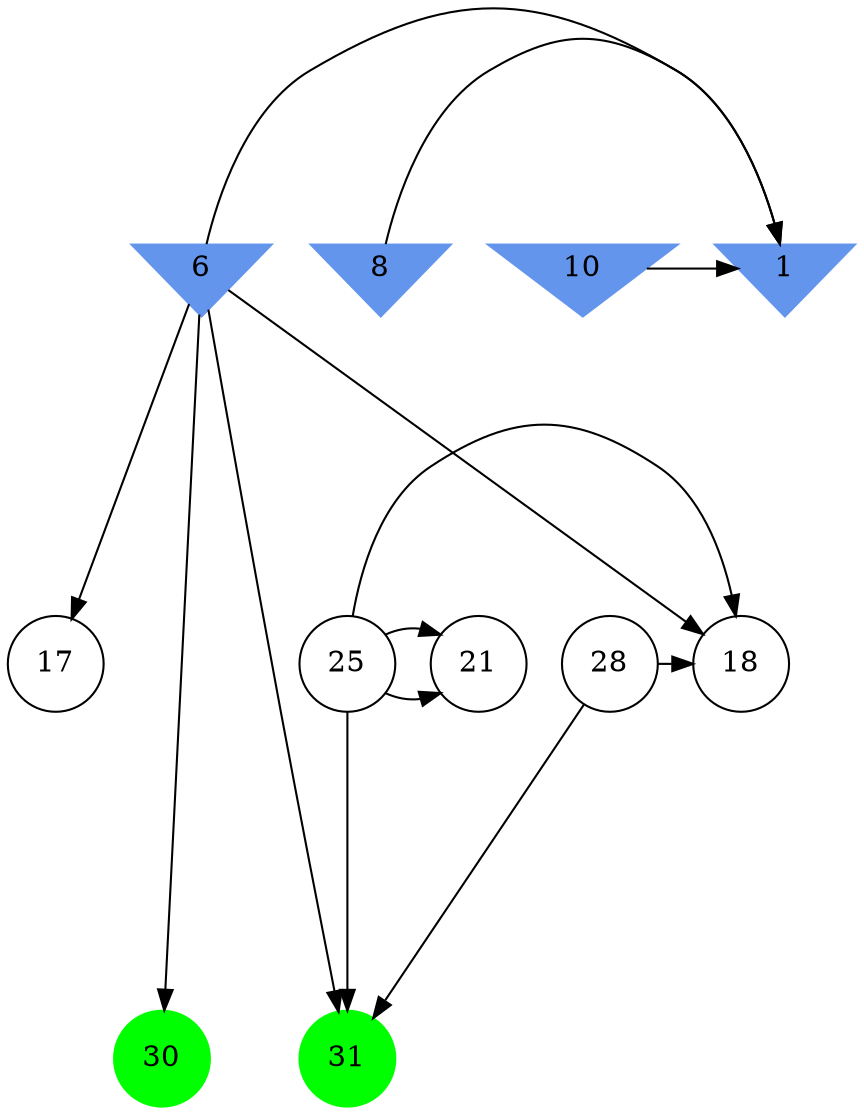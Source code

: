 digraph brain {
	ranksep=2.0;
	1 [shape=invtriangle,style=filled,color=cornflowerblue];
	6 [shape=invtriangle,style=filled,color=cornflowerblue];
	8 [shape=invtriangle,style=filled,color=cornflowerblue];
	10 [shape=invtriangle,style=filled,color=cornflowerblue];
	17 [shape=circle,color=black];
	18 [shape=circle,color=black];
	21 [shape=circle,color=black];
	25 [shape=circle,color=black];
	28 [shape=circle,color=black];
	30 [shape=circle,style=filled,color=green];
	31 [shape=circle,style=filled,color=green];
	6	->	17;
	6	->	30;
	25	->	21;
	25	->	21;
	8	->	1;
	6	->	1;
	10	->	1;
	6	->	31;
	6	->	18;
	28	->	31;
	28	->	18;
	25	->	31;
	25	->	18;
	{ rank=same; 1; 6; 8; 10; }
	{ rank=same; 17; 18; 21; 25; 28; }
	{ rank=same; 30; 31; }
}
